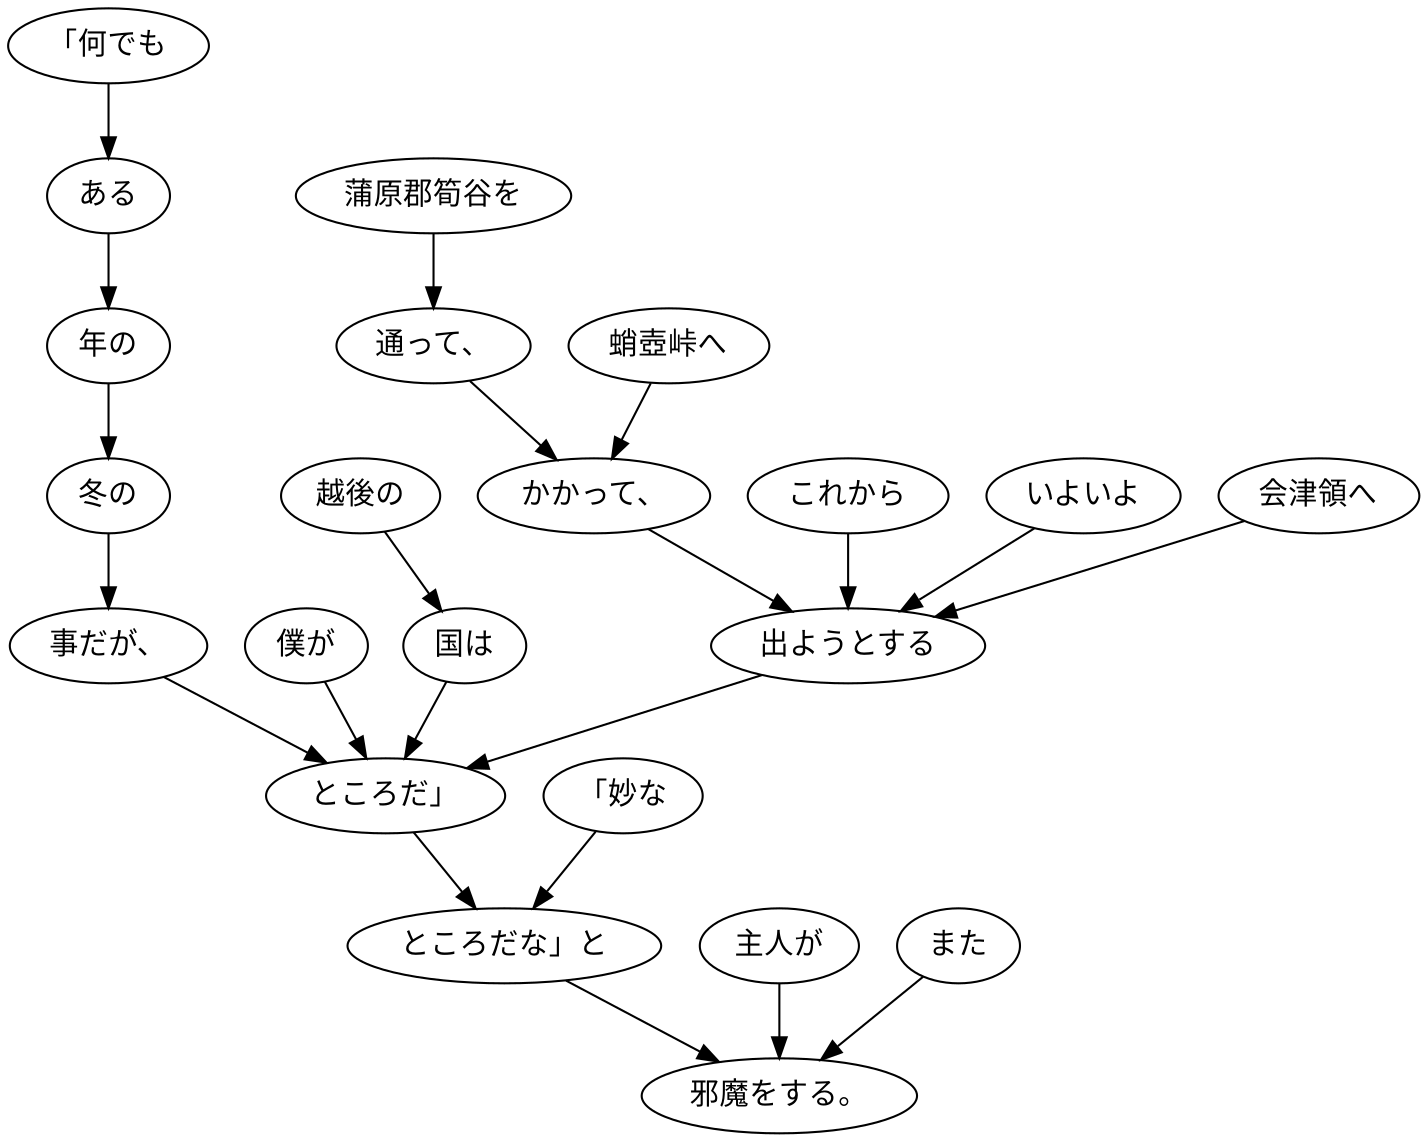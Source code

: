 digraph graph3594 {
	node0 [label="「何でも"];
	node1 [label="ある"];
	node2 [label="年の"];
	node3 [label="冬の"];
	node4 [label="事だが、"];
	node5 [label="僕が"];
	node6 [label="越後の"];
	node7 [label="国は"];
	node8 [label="蒲原郡筍谷を"];
	node9 [label="通って、"];
	node10 [label="蛸壺峠へ"];
	node11 [label="かかって、"];
	node12 [label="これから"];
	node13 [label="いよいよ"];
	node14 [label="会津領へ"];
	node15 [label="出ようとする"];
	node16 [label="ところだ」"];
	node17 [label="「妙な"];
	node18 [label="ところだな」と"];
	node19 [label="主人が"];
	node20 [label="また"];
	node21 [label="邪魔をする。"];
	node0 -> node1;
	node1 -> node2;
	node2 -> node3;
	node3 -> node4;
	node4 -> node16;
	node5 -> node16;
	node6 -> node7;
	node7 -> node16;
	node8 -> node9;
	node9 -> node11;
	node10 -> node11;
	node11 -> node15;
	node12 -> node15;
	node13 -> node15;
	node14 -> node15;
	node15 -> node16;
	node16 -> node18;
	node17 -> node18;
	node18 -> node21;
	node19 -> node21;
	node20 -> node21;
}
